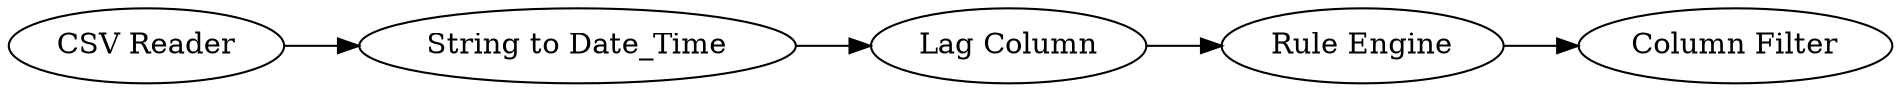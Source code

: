 digraph {
	9 -> 10
	8 -> 9
	4 -> 8
	1 -> 4
	1 [label="CSV Reader"]
	9 [label="Rule Engine"]
	4 [label="String to Date_Time"]
	8 [label="Lag Column"]
	10 [label="Column Filter"]
	rankdir=LR
}
